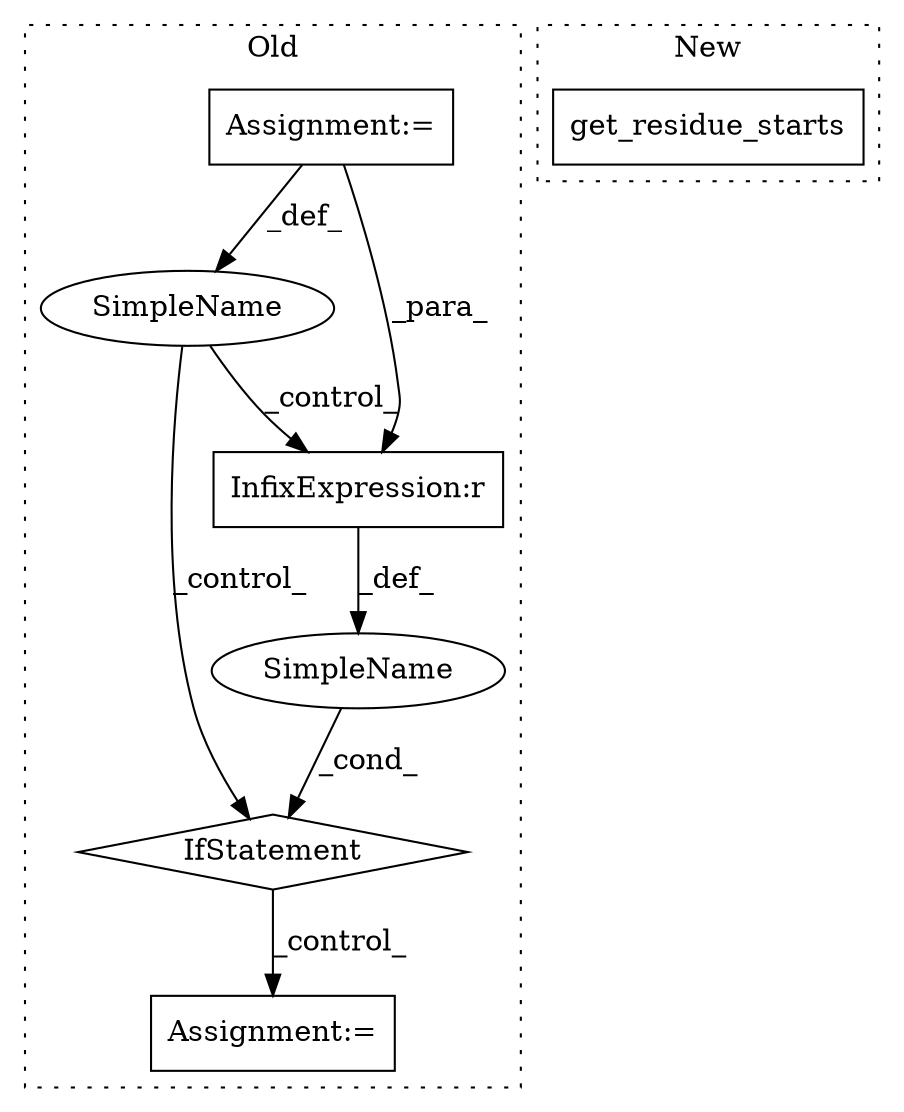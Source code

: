 digraph G {
subgraph cluster0 {
1 [label="IfStatement" a="25" s="2708,2782" l="4,2" shape="diamond"];
3 [label="SimpleName" a="42" s="" l="" shape="ellipse"];
4 [label="InfixExpression:r" a="27" s="2714" l="3" shape="box"];
5 [label="SimpleName" a="42" s="" l="" shape="ellipse"];
6 [label="Assignment:=" a="7" s="2795" l="2" shape="box"];
7 [label="Assignment:=" a="7" s="2521" l="1" shape="box"];
label = "Old";
style="dotted";
}
subgraph cluster1 {
2 [label="get_residue_starts" a="32" s="2470,2494" l="19,1" shape="box"];
label = "New";
style="dotted";
}
1 -> 6 [label="_control_"];
3 -> 4 [label="_control_"];
3 -> 1 [label="_control_"];
4 -> 5 [label="_def_"];
5 -> 1 [label="_cond_"];
7 -> 3 [label="_def_"];
7 -> 4 [label="_para_"];
}